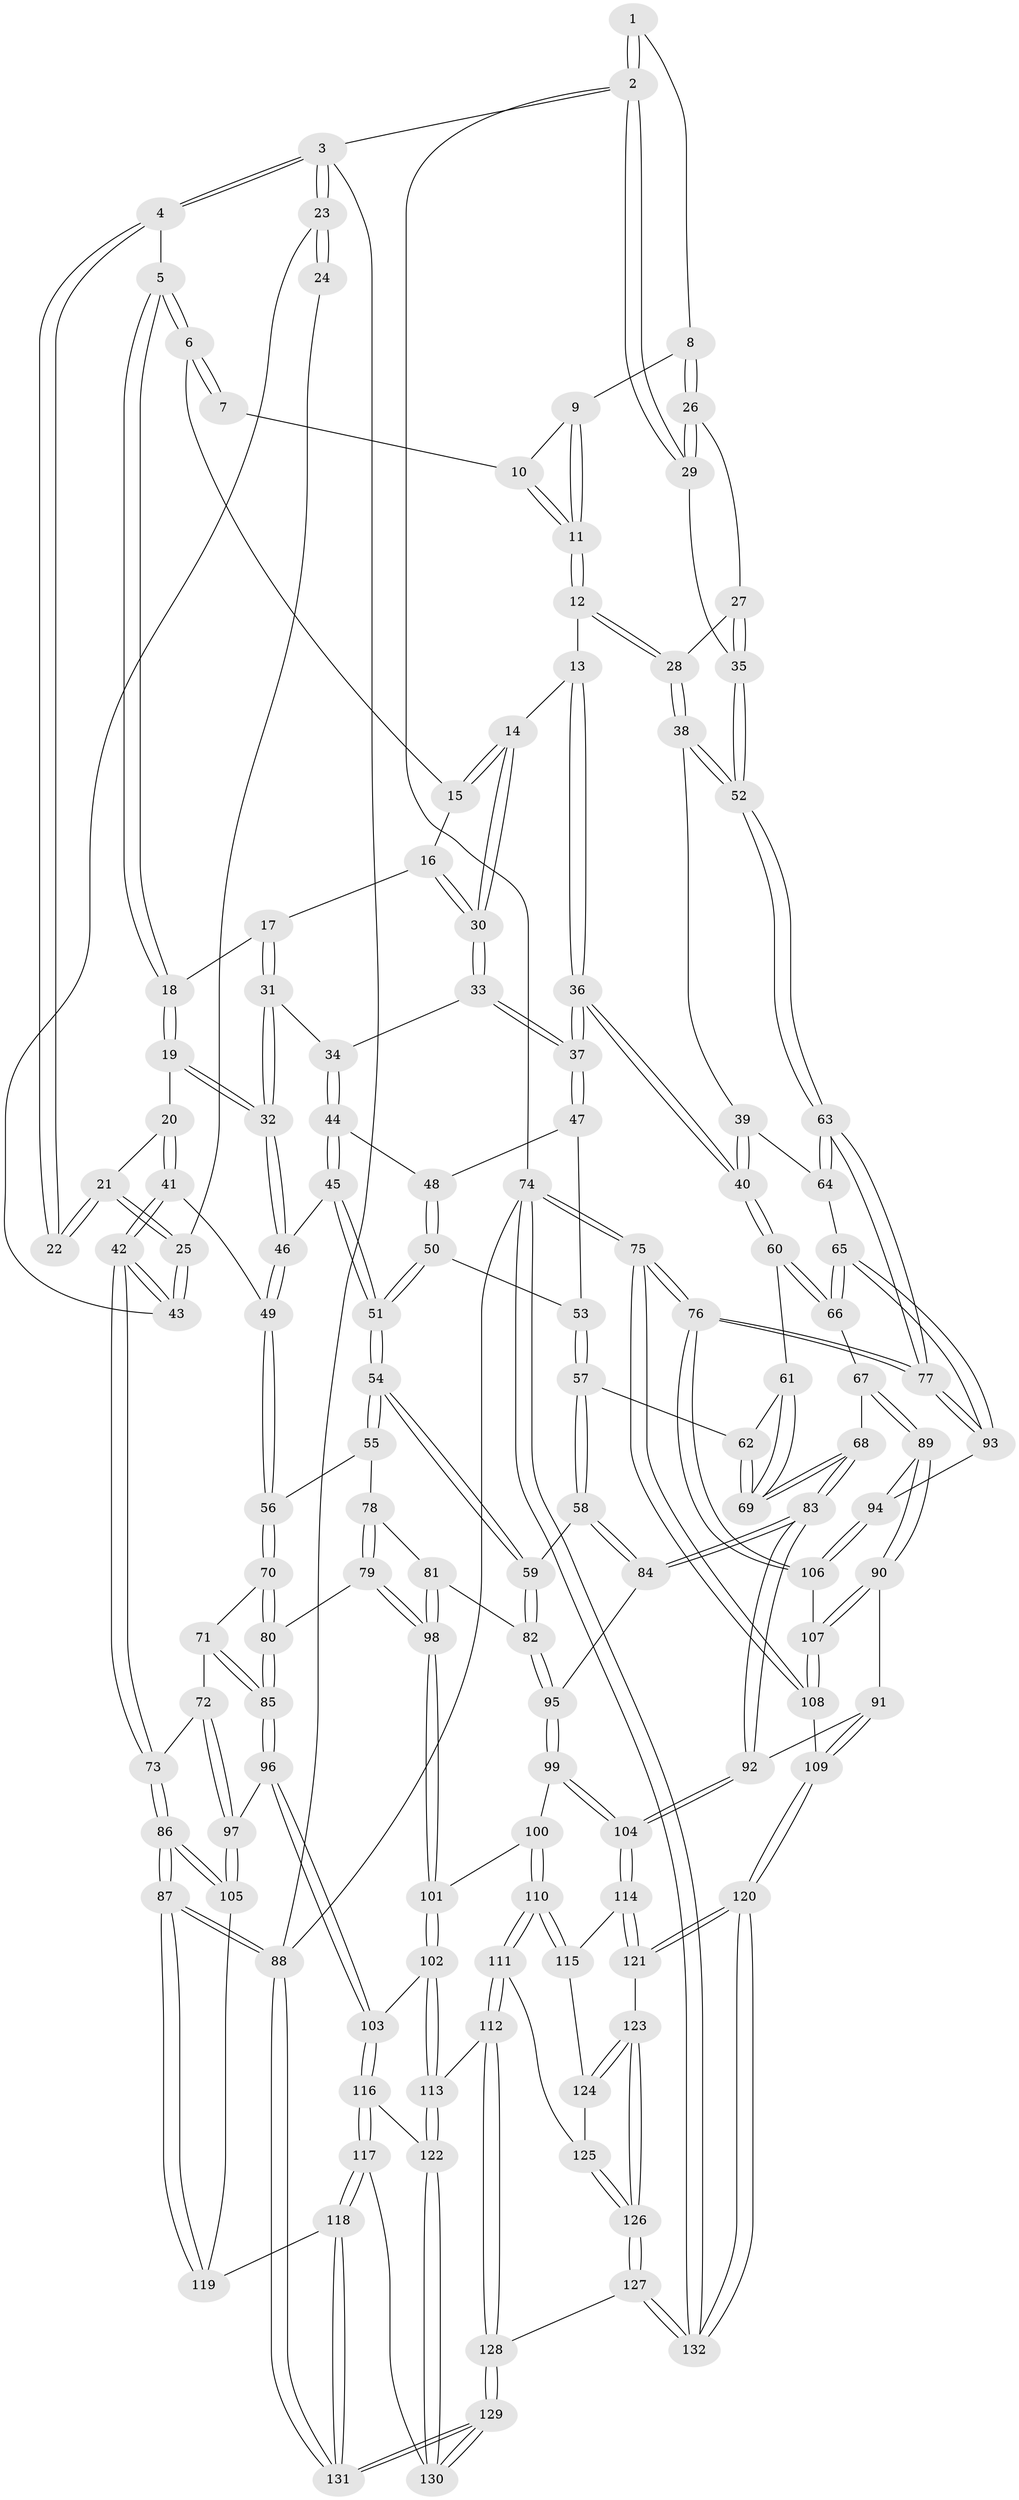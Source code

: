 // coarse degree distribution, {3: 0.3902439024390244, 4: 0.3170731707317073, 6: 0.04878048780487805, 5: 0.1951219512195122, 2: 0.04878048780487805}
// Generated by graph-tools (version 1.1) at 2025/54/03/04/25 22:54:22]
// undirected, 132 vertices, 327 edges
graph export_dot {
  node [color=gray90,style=filled];
  1 [pos="+1+0"];
  2 [pos="+1+0"];
  3 [pos="+0+0"];
  4 [pos="+0.28574672875435253+0"];
  5 [pos="+0.29062269858421325+0"];
  6 [pos="+0.5519230433740699+0"];
  7 [pos="+0.7552101620468392+0"];
  8 [pos="+0.8874546151708738+0.09126673355174801"];
  9 [pos="+0.8594489090895254+0.07240514169900691"];
  10 [pos="+0.7594582890177067+0"];
  11 [pos="+0.7417406087602378+0.11027144220115818"];
  12 [pos="+0.7395591291699306+0.1128717229024572"];
  13 [pos="+0.6809504249156896+0.12846903281537325"];
  14 [pos="+0.6548401372228404+0.12302198334612174"];
  15 [pos="+0.5735598226444112+0"];
  16 [pos="+0.5284953146882182+0.1278332073645935"];
  17 [pos="+0.4233441380032346+0.09384823056914612"];
  18 [pos="+0.2930905421122834+0"];
  19 [pos="+0.25283074347710777+0.24943048520191452"];
  20 [pos="+0.17990558212093252+0.2512005341272871"];
  21 [pos="+0.14860792802034178+0.23980528558635858"];
  22 [pos="+0.10208789754358+0.09490182101880125"];
  23 [pos="+0+0"];
  24 [pos="+0.07114192166043323+0.1059939792944772"];
  25 [pos="+0+0.2540230795935325"];
  26 [pos="+0.8938153378199607+0.09708701874715817"];
  27 [pos="+0.8957585542830597+0.11826944615742306"];
  28 [pos="+0.8693412564800992+0.2795550023341369"];
  29 [pos="+1+0"];
  30 [pos="+0.5746064683868352+0.19043644301354437"];
  31 [pos="+0.42856050848792215+0.2494906698039655"];
  32 [pos="+0.2752789302150104+0.2704105353525257"];
  33 [pos="+0.5737448146853441+0.1928107591845828"];
  34 [pos="+0.4777667031157514+0.27257655242779494"];
  35 [pos="+1+0.2410691411556283"];
  36 [pos="+0.7547007552835024+0.3644588203515597"];
  37 [pos="+0.7395716156404606+0.3592100020476841"];
  38 [pos="+0.8703172069907755+0.2862310976191849"];
  39 [pos="+0.8171446894010919+0.3502073540723545"];
  40 [pos="+0.7662056038838374+0.37185714400339065"];
  41 [pos="+0.09275129987245077+0.4178984401689624"];
  42 [pos="+0+0.45196056981958405"];
  43 [pos="+0+0.33374121615767927"];
  44 [pos="+0.4790909540550475+0.2764252017555279"];
  45 [pos="+0.36984866704668756+0.4119158921950117"];
  46 [pos="+0.27711753524528515+0.31285035327234134"];
  47 [pos="+0.6334185464217045+0.3564119654391697"];
  48 [pos="+0.49729962233150543+0.3110220379660178"];
  49 [pos="+0.21225384194581004+0.4628948337890584"];
  50 [pos="+0.4903400684754474+0.3919055208230622"];
  51 [pos="+0.3977660618475712+0.4711420548977835"];
  52 [pos="+1+0.2502208192739501"];
  53 [pos="+0.5421874475029475+0.4427088389160954"];
  54 [pos="+0.39245155898502826+0.49859300856717725"];
  55 [pos="+0.24391187894201694+0.48947594339734235"];
  56 [pos="+0.21927943561742447+0.48113915491854925"];
  57 [pos="+0.5678179469272103+0.5107047805868024"];
  58 [pos="+0.5494667250562116+0.5339463987785865"];
  59 [pos="+0.41960027806463224+0.5526199666004363"];
  60 [pos="+0.7628023245988008+0.3830154918386528"];
  61 [pos="+0.7251257248651748+0.4165640992401233"];
  62 [pos="+0.5812540778893037+0.5073798030525617"];
  63 [pos="+1+0.5292598793425708"];
  64 [pos="+0.8576203909262264+0.3864330319014378"];
  65 [pos="+0.9761598393708295+0.593531383941283"];
  66 [pos="+0.7907395167033485+0.5318261354869365"];
  67 [pos="+0.772505659121073+0.5812091848360391"];
  68 [pos="+0.6798070929131829+0.5938315104976787"];
  69 [pos="+0.6699022830398688+0.569210088749042"];
  70 [pos="+0.18049509862924432+0.5591425748113148"];
  71 [pos="+0.13949650178326672+0.5728773012972671"];
  72 [pos="+0.04623826631051234+0.5762511580831993"];
  73 [pos="+0+0.4586522452288288"];
  74 [pos="+1+1"];
  75 [pos="+1+0.8688838402233773"];
  76 [pos="+1+0.7782866560337333"];
  77 [pos="+1+0.6075767655267321"];
  78 [pos="+0.2869122558959173+0.5741226709608358"];
  79 [pos="+0.24925434016854317+0.6512245750036002"];
  80 [pos="+0.23634836319715458+0.6515560140519823"];
  81 [pos="+0.38277568584028127+0.5930514732052666"];
  82 [pos="+0.4156018945940574+0.5665409461051211"];
  83 [pos="+0.6245295083144994+0.6690347973138175"];
  84 [pos="+0.5875404958652466+0.6366763993043374"];
  85 [pos="+0.14092845186786468+0.7762947755437242"];
  86 [pos="+0+0.8320428839065076"];
  87 [pos="+0+1"];
  88 [pos="+0+1"];
  89 [pos="+0.8047500808727436+0.7102462371334299"];
  90 [pos="+0.7922636818513401+0.7292917635853788"];
  91 [pos="+0.7871668866677163+0.7316146568761139"];
  92 [pos="+0.6548429457445268+0.7723125253416155"];
  93 [pos="+0.9816862474195628+0.5979543525810197"];
  94 [pos="+0.8625876800413144+0.6887031619400834"];
  95 [pos="+0.46762246399974966+0.6661870916184917"];
  96 [pos="+0.13966732592239625+0.7785798736985249"];
  97 [pos="+0.1153700097548358+0.7795979821978464"];
  98 [pos="+0.32367061679873094+0.6698510989078019"];
  99 [pos="+0.4631418151442882+0.7150291296776915"];
  100 [pos="+0.40071814363337466+0.7761430331414076"];
  101 [pos="+0.35064987827677796+0.7485959665783626"];
  102 [pos="+0.24398095978662324+0.798313503536932"];
  103 [pos="+0.17142714001948714+0.800617735076029"];
  104 [pos="+0.6507171922402816+0.7785398697924515"];
  105 [pos="+0.028875520576541632+0.8163077875494216"];
  106 [pos="+1+0.8191107714863182"];
  107 [pos="+0.9091987124508821+0.8615655662512759"];
  108 [pos="+0.8421023241512353+1"];
  109 [pos="+0.810719267819109+1"];
  110 [pos="+0.4250550840666076+0.8618378603848561"];
  111 [pos="+0.4208650024377589+0.874388187781917"];
  112 [pos="+0.41435994567988327+0.8816048252183076"];
  113 [pos="+0.35069896448360793+0.9121284066588476"];
  114 [pos="+0.6432925510162065+0.8060327333113793"];
  115 [pos="+0.631473048433674+0.8115661578271797"];
  116 [pos="+0.19934899346986132+0.8890178050052834"];
  117 [pos="+0.18788903511853244+0.9589835656364681"];
  118 [pos="+0.14947350918529925+1"];
  119 [pos="+0.08528964834692869+0.935094095773231"];
  120 [pos="+0.7781376176247451+1"];
  121 [pos="+0.7068673646358209+0.9700488908540694"];
  122 [pos="+0.3393224756381867+0.9239640840558424"];
  123 [pos="+0.5492417696624713+0.954046586489415"];
  124 [pos="+0.5374235228104783+0.9375924898344186"];
  125 [pos="+0.496372542064831+0.9323307528607049"];
  126 [pos="+0.5113499663250911+1"];
  127 [pos="+0.5070432369681981+1"];
  128 [pos="+0.48733516109454067+1"];
  129 [pos="+0.28555269169038205+1"];
  130 [pos="+0.3291461486452124+0.9504826812281266"];
  131 [pos="+0.13966623700535427+1"];
  132 [pos="+0.7720683511886446+1"];
  1 -- 2;
  1 -- 2;
  1 -- 8;
  2 -- 3;
  2 -- 29;
  2 -- 29;
  2 -- 74;
  3 -- 4;
  3 -- 4;
  3 -- 23;
  3 -- 23;
  3 -- 88;
  4 -- 5;
  4 -- 22;
  4 -- 22;
  5 -- 6;
  5 -- 6;
  5 -- 18;
  5 -- 18;
  6 -- 7;
  6 -- 7;
  6 -- 15;
  7 -- 10;
  8 -- 9;
  8 -- 26;
  8 -- 26;
  9 -- 10;
  9 -- 11;
  9 -- 11;
  10 -- 11;
  10 -- 11;
  11 -- 12;
  11 -- 12;
  12 -- 13;
  12 -- 28;
  12 -- 28;
  13 -- 14;
  13 -- 36;
  13 -- 36;
  14 -- 15;
  14 -- 15;
  14 -- 30;
  14 -- 30;
  15 -- 16;
  16 -- 17;
  16 -- 30;
  16 -- 30;
  17 -- 18;
  17 -- 31;
  17 -- 31;
  18 -- 19;
  18 -- 19;
  19 -- 20;
  19 -- 32;
  19 -- 32;
  20 -- 21;
  20 -- 41;
  20 -- 41;
  21 -- 22;
  21 -- 22;
  21 -- 25;
  21 -- 25;
  23 -- 24;
  23 -- 24;
  23 -- 43;
  24 -- 25;
  25 -- 43;
  25 -- 43;
  26 -- 27;
  26 -- 29;
  26 -- 29;
  27 -- 28;
  27 -- 35;
  27 -- 35;
  28 -- 38;
  28 -- 38;
  29 -- 35;
  30 -- 33;
  30 -- 33;
  31 -- 32;
  31 -- 32;
  31 -- 34;
  32 -- 46;
  32 -- 46;
  33 -- 34;
  33 -- 37;
  33 -- 37;
  34 -- 44;
  34 -- 44;
  35 -- 52;
  35 -- 52;
  36 -- 37;
  36 -- 37;
  36 -- 40;
  36 -- 40;
  37 -- 47;
  37 -- 47;
  38 -- 39;
  38 -- 52;
  38 -- 52;
  39 -- 40;
  39 -- 40;
  39 -- 64;
  40 -- 60;
  40 -- 60;
  41 -- 42;
  41 -- 42;
  41 -- 49;
  42 -- 43;
  42 -- 43;
  42 -- 73;
  42 -- 73;
  44 -- 45;
  44 -- 45;
  44 -- 48;
  45 -- 46;
  45 -- 51;
  45 -- 51;
  46 -- 49;
  46 -- 49;
  47 -- 48;
  47 -- 53;
  48 -- 50;
  48 -- 50;
  49 -- 56;
  49 -- 56;
  50 -- 51;
  50 -- 51;
  50 -- 53;
  51 -- 54;
  51 -- 54;
  52 -- 63;
  52 -- 63;
  53 -- 57;
  53 -- 57;
  54 -- 55;
  54 -- 55;
  54 -- 59;
  54 -- 59;
  55 -- 56;
  55 -- 78;
  56 -- 70;
  56 -- 70;
  57 -- 58;
  57 -- 58;
  57 -- 62;
  58 -- 59;
  58 -- 84;
  58 -- 84;
  59 -- 82;
  59 -- 82;
  60 -- 61;
  60 -- 66;
  60 -- 66;
  61 -- 62;
  61 -- 69;
  61 -- 69;
  62 -- 69;
  62 -- 69;
  63 -- 64;
  63 -- 64;
  63 -- 77;
  63 -- 77;
  64 -- 65;
  65 -- 66;
  65 -- 66;
  65 -- 93;
  65 -- 93;
  66 -- 67;
  67 -- 68;
  67 -- 89;
  67 -- 89;
  68 -- 69;
  68 -- 69;
  68 -- 83;
  68 -- 83;
  70 -- 71;
  70 -- 80;
  70 -- 80;
  71 -- 72;
  71 -- 85;
  71 -- 85;
  72 -- 73;
  72 -- 97;
  72 -- 97;
  73 -- 86;
  73 -- 86;
  74 -- 75;
  74 -- 75;
  74 -- 132;
  74 -- 132;
  74 -- 88;
  75 -- 76;
  75 -- 76;
  75 -- 108;
  75 -- 108;
  76 -- 77;
  76 -- 77;
  76 -- 106;
  76 -- 106;
  77 -- 93;
  77 -- 93;
  78 -- 79;
  78 -- 79;
  78 -- 81;
  79 -- 80;
  79 -- 98;
  79 -- 98;
  80 -- 85;
  80 -- 85;
  81 -- 82;
  81 -- 98;
  81 -- 98;
  82 -- 95;
  82 -- 95;
  83 -- 84;
  83 -- 84;
  83 -- 92;
  83 -- 92;
  84 -- 95;
  85 -- 96;
  85 -- 96;
  86 -- 87;
  86 -- 87;
  86 -- 105;
  86 -- 105;
  87 -- 88;
  87 -- 88;
  87 -- 119;
  87 -- 119;
  88 -- 131;
  88 -- 131;
  89 -- 90;
  89 -- 90;
  89 -- 94;
  90 -- 91;
  90 -- 107;
  90 -- 107;
  91 -- 92;
  91 -- 109;
  91 -- 109;
  92 -- 104;
  92 -- 104;
  93 -- 94;
  94 -- 106;
  94 -- 106;
  95 -- 99;
  95 -- 99;
  96 -- 97;
  96 -- 103;
  96 -- 103;
  97 -- 105;
  97 -- 105;
  98 -- 101;
  98 -- 101;
  99 -- 100;
  99 -- 104;
  99 -- 104;
  100 -- 101;
  100 -- 110;
  100 -- 110;
  101 -- 102;
  101 -- 102;
  102 -- 103;
  102 -- 113;
  102 -- 113;
  103 -- 116;
  103 -- 116;
  104 -- 114;
  104 -- 114;
  105 -- 119;
  106 -- 107;
  107 -- 108;
  107 -- 108;
  108 -- 109;
  109 -- 120;
  109 -- 120;
  110 -- 111;
  110 -- 111;
  110 -- 115;
  110 -- 115;
  111 -- 112;
  111 -- 112;
  111 -- 125;
  112 -- 113;
  112 -- 128;
  112 -- 128;
  113 -- 122;
  113 -- 122;
  114 -- 115;
  114 -- 121;
  114 -- 121;
  115 -- 124;
  116 -- 117;
  116 -- 117;
  116 -- 122;
  117 -- 118;
  117 -- 118;
  117 -- 130;
  118 -- 119;
  118 -- 131;
  118 -- 131;
  120 -- 121;
  120 -- 121;
  120 -- 132;
  120 -- 132;
  121 -- 123;
  122 -- 130;
  122 -- 130;
  123 -- 124;
  123 -- 124;
  123 -- 126;
  123 -- 126;
  124 -- 125;
  125 -- 126;
  125 -- 126;
  126 -- 127;
  126 -- 127;
  127 -- 128;
  127 -- 132;
  127 -- 132;
  128 -- 129;
  128 -- 129;
  129 -- 130;
  129 -- 130;
  129 -- 131;
  129 -- 131;
}
